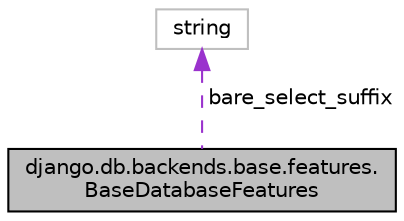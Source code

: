 digraph "django.db.backends.base.features.BaseDatabaseFeatures"
{
 // LATEX_PDF_SIZE
  edge [fontname="Helvetica",fontsize="10",labelfontname="Helvetica",labelfontsize="10"];
  node [fontname="Helvetica",fontsize="10",shape=record];
  Node1 [label="django.db.backends.base.features.\lBaseDatabaseFeatures",height=0.2,width=0.4,color="black", fillcolor="grey75", style="filled", fontcolor="black",tooltip=" "];
  Node2 -> Node1 [dir="back",color="darkorchid3",fontsize="10",style="dashed",label=" bare_select_suffix" ];
  Node2 [label="string",height=0.2,width=0.4,color="grey75", fillcolor="white", style="filled",tooltip=" "];
}
